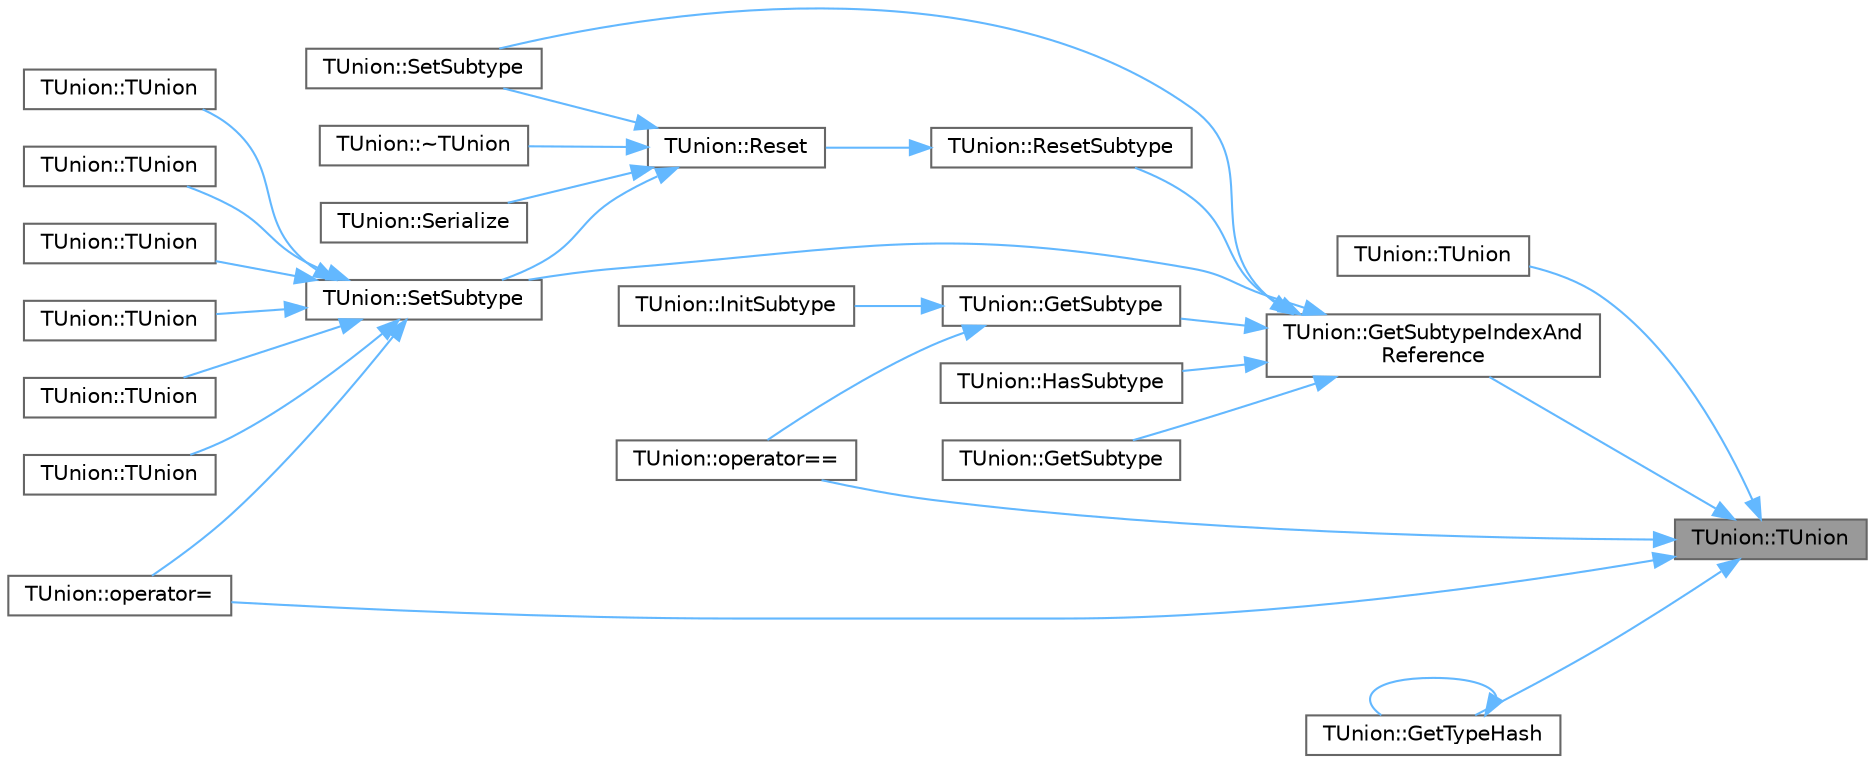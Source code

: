 digraph "TUnion::TUnion"
{
 // INTERACTIVE_SVG=YES
 // LATEX_PDF_SIZE
  bgcolor="transparent";
  edge [fontname=Helvetica,fontsize=10,labelfontname=Helvetica,labelfontsize=10];
  node [fontname=Helvetica,fontsize=10,shape=box,height=0.2,width=0.4];
  rankdir="RL";
  Node1 [id="Node000001",label="TUnion::TUnion",height=0.2,width=0.4,color="gray40", fillcolor="grey60", style="filled", fontcolor="black",tooltip="Default constructor."];
  Node1 -> Node2 [id="edge1_Node000001_Node000002",dir="back",color="steelblue1",style="solid",tooltip=" "];
  Node2 [id="Node000002",label="TUnion::TUnion",height=0.2,width=0.4,color="grey40", fillcolor="white", style="filled",URL="$dc/d79/classTUnion.html#a0d90ed47f2e9bb24e4e36bb37010f1be",tooltip="Copy constructor."];
  Node1 -> Node3 [id="edge2_Node000001_Node000003",dir="back",color="steelblue1",style="solid",tooltip=" "];
  Node3 [id="Node000003",label="TUnion::GetSubtypeIndexAnd\lReference",height=0.2,width=0.4,color="grey40", fillcolor="white", style="filled",URL="$dc/d79/classTUnion.html#a959fc96d2884e3cd02ffa552057c61fa",tooltip="Determines the index and reference to the potential value for the given union subtype."];
  Node3 -> Node4 [id="edge3_Node000003_Node000004",dir="back",color="steelblue1",style="solid",tooltip=" "];
  Node4 [id="Node000004",label="TUnion::GetSubtype",height=0.2,width=0.4,color="grey40", fillcolor="white", style="filled",URL="$dc/d79/classTUnion.html#a56e82b0fe65174ec17ca5abb59a4916e",tooltip=" "];
  Node3 -> Node5 [id="edge4_Node000003_Node000005",dir="back",color="steelblue1",style="solid",tooltip=" "];
  Node5 [id="Node000005",label="TUnion::GetSubtype",height=0.2,width=0.4,color="grey40", fillcolor="white", style="filled",URL="$dc/d79/classTUnion.html#aaac85a87a7c4a7bd35ffce6f82db1bac",tooltip=" "];
  Node5 -> Node6 [id="edge5_Node000005_Node000006",dir="back",color="steelblue1",style="solid",tooltip=" "];
  Node6 [id="Node000006",label="TUnion::InitSubtype",height=0.2,width=0.4,color="grey40", fillcolor="white", style="filled",URL="$dc/d79/classTUnion.html#ae936414efa827f397e381d50b1bfab43",tooltip="Sets the union's value to a default value of the given subtype."];
  Node5 -> Node7 [id="edge6_Node000005_Node000007",dir="back",color="steelblue1",style="solid",tooltip=" "];
  Node7 [id="Node000007",label="TUnion::operator==",height=0.2,width=0.4,color="grey40", fillcolor="white", style="filled",URL="$dc/d79/classTUnion.html#a0b90b4e214b0bebd3c12bff87d857d32",tooltip="Equality comparison."];
  Node3 -> Node8 [id="edge7_Node000003_Node000008",dir="back",color="steelblue1",style="solid",tooltip=" "];
  Node8 [id="Node000008",label="TUnion::HasSubtype",height=0.2,width=0.4,color="grey40", fillcolor="white", style="filled",URL="$dc/d79/classTUnion.html#abaa2e6454a334b143c4d9af12074829a",tooltip=" "];
  Node3 -> Node9 [id="edge8_Node000003_Node000009",dir="back",color="steelblue1",style="solid",tooltip=" "];
  Node9 [id="Node000009",label="TUnion::ResetSubtype",height=0.2,width=0.4,color="grey40", fillcolor="white", style="filled",URL="$dc/d79/classTUnion.html#a69a78db2459d6661efc162aebf503c3e",tooltip="If the union's current value is of the given subtype, sets the union's value to a NULL value."];
  Node9 -> Node10 [id="edge9_Node000009_Node000010",dir="back",color="steelblue1",style="solid",tooltip=" "];
  Node10 [id="Node000010",label="TUnion::Reset",height=0.2,width=0.4,color="grey40", fillcolor="white", style="filled",URL="$dc/d79/classTUnion.html#ac897b719706b85c9c745f99d289ba465",tooltip="Sets the union's value to NULL."];
  Node10 -> Node11 [id="edge10_Node000010_Node000011",dir="back",color="steelblue1",style="solid",tooltip=" "];
  Node11 [id="Node000011",label="TUnion::~TUnion",height=0.2,width=0.4,color="grey40", fillcolor="white", style="filled",URL="$dc/d79/classTUnion.html#a9055ca165742ed90c542528278ec2887",tooltip="Destructor."];
  Node10 -> Node12 [id="edge11_Node000010_Node000012",dir="back",color="steelblue1",style="solid",tooltip=" "];
  Node12 [id="Node000012",label="TUnion::Serialize",height=0.2,width=0.4,color="grey40", fillcolor="white", style="filled",URL="$dc/d79/classTUnion.html#a9f90498737277e5724e19885905c6268",tooltip=" "];
  Node10 -> Node13 [id="edge12_Node000010_Node000013",dir="back",color="steelblue1",style="solid",tooltip=" "];
  Node13 [id="Node000013",label="TUnion::SetSubtype",height=0.2,width=0.4,color="grey40", fillcolor="white", style="filled",URL="$dc/d79/classTUnion.html#ad3da02e0ec1845c06957b0587d67ee2b",tooltip="Replaces the value of the union with a value of the given subtype."];
  Node13 -> Node14 [id="edge13_Node000013_Node000014",dir="back",color="steelblue1",style="solid",tooltip=" "];
  Node14 [id="Node000014",label="TUnion::TUnion",height=0.2,width=0.4,color="grey40", fillcolor="white", style="filled",URL="$dc/d79/classTUnion.html#a57257d165fa494fd2e244217f927e7e7",tooltip="Initialization constructor."];
  Node13 -> Node15 [id="edge14_Node000013_Node000015",dir="back",color="steelblue1",style="solid",tooltip=" "];
  Node15 [id="Node000015",label="TUnion::TUnion",height=0.2,width=0.4,color="grey40", fillcolor="white", style="filled",URL="$dc/d79/classTUnion.html#adf17cb994606954a6fb54d89a28b66cc",tooltip="Initialization constructor."];
  Node13 -> Node16 [id="edge15_Node000013_Node000016",dir="back",color="steelblue1",style="solid",tooltip=" "];
  Node16 [id="Node000016",label="TUnion::TUnion",height=0.2,width=0.4,color="grey40", fillcolor="white", style="filled",URL="$dc/d79/classTUnion.html#a8943518ba326f19402f38fb96cd5157c",tooltip="Initialization constructor."];
  Node13 -> Node17 [id="edge16_Node000013_Node000017",dir="back",color="steelblue1",style="solid",tooltip=" "];
  Node17 [id="Node000017",label="TUnion::TUnion",height=0.2,width=0.4,color="grey40", fillcolor="white", style="filled",URL="$dc/d79/classTUnion.html#a4b17c9fe96b9a17bbc98a7617bd81358",tooltip="Initialization constructor."];
  Node13 -> Node18 [id="edge17_Node000013_Node000018",dir="back",color="steelblue1",style="solid",tooltip=" "];
  Node18 [id="Node000018",label="TUnion::TUnion",height=0.2,width=0.4,color="grey40", fillcolor="white", style="filled",URL="$dc/d79/classTUnion.html#a2055f51bf6c590943a6dd90990a94d69",tooltip="Initialization constructor."];
  Node13 -> Node19 [id="edge18_Node000013_Node000019",dir="back",color="steelblue1",style="solid",tooltip=" "];
  Node19 [id="Node000019",label="TUnion::TUnion",height=0.2,width=0.4,color="grey40", fillcolor="white", style="filled",URL="$dc/d79/classTUnion.html#a5c7f1e503be60ad7bc1f75443a9129a2",tooltip="Initialization constructor."];
  Node13 -> Node20 [id="edge19_Node000013_Node000020",dir="back",color="steelblue1",style="solid",tooltip=" "];
  Node20 [id="Node000020",label="TUnion::operator=",height=0.2,width=0.4,color="grey40", fillcolor="white", style="filled",URL="$dc/d79/classTUnion.html#a1ef81b6a13489aba34eae643c63e1d48",tooltip=" "];
  Node10 -> Node21 [id="edge20_Node000010_Node000021",dir="back",color="steelblue1",style="solid",tooltip=" "];
  Node21 [id="Node000021",label="TUnion::SetSubtype",height=0.2,width=0.4,color="grey40", fillcolor="white", style="filled",URL="$dc/d79/classTUnion.html#aae89a7f3d0260e9a6745a79b56ffa532",tooltip="Replaces the value of the union with a value of the given subtype."];
  Node3 -> Node13 [id="edge21_Node000003_Node000013",dir="back",color="steelblue1",style="solid",tooltip=" "];
  Node3 -> Node21 [id="edge22_Node000003_Node000021",dir="back",color="steelblue1",style="solid",tooltip=" "];
  Node1 -> Node22 [id="edge23_Node000001_Node000022",dir="back",color="steelblue1",style="solid",tooltip=" "];
  Node22 [id="Node000022",label="TUnion::GetTypeHash",height=0.2,width=0.4,color="grey40", fillcolor="white", style="filled",URL="$dc/d79/classTUnion.html#aca88f4cc3ff4542757f94ac08c13a739",tooltip="Hash function."];
  Node22 -> Node22 [id="edge24_Node000022_Node000022",dir="back",color="steelblue1",style="solid",tooltip=" "];
  Node1 -> Node20 [id="edge25_Node000001_Node000020",dir="back",color="steelblue1",style="solid",tooltip=" "];
  Node1 -> Node7 [id="edge26_Node000001_Node000007",dir="back",color="steelblue1",style="solid",tooltip=" "];
}
